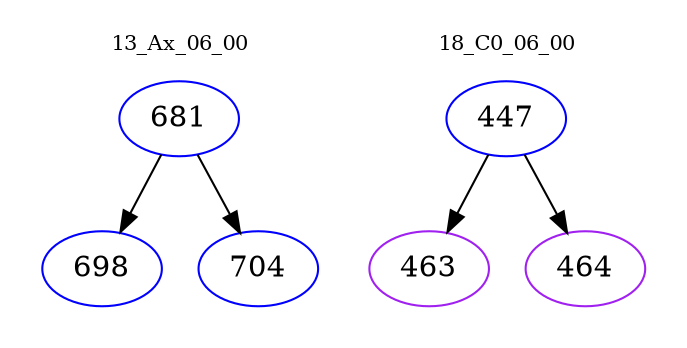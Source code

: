 digraph{
subgraph cluster_0 {
color = white
label = "13_Ax_06_00";
fontsize=10;
T0_681 [label="681", color="blue"]
T0_681 -> T0_698 [color="black"]
T0_698 [label="698", color="blue"]
T0_681 -> T0_704 [color="black"]
T0_704 [label="704", color="blue"]
}
subgraph cluster_1 {
color = white
label = "18_C0_06_00";
fontsize=10;
T1_447 [label="447", color="blue"]
T1_447 -> T1_463 [color="black"]
T1_463 [label="463", color="purple"]
T1_447 -> T1_464 [color="black"]
T1_464 [label="464", color="purple"]
}
}
